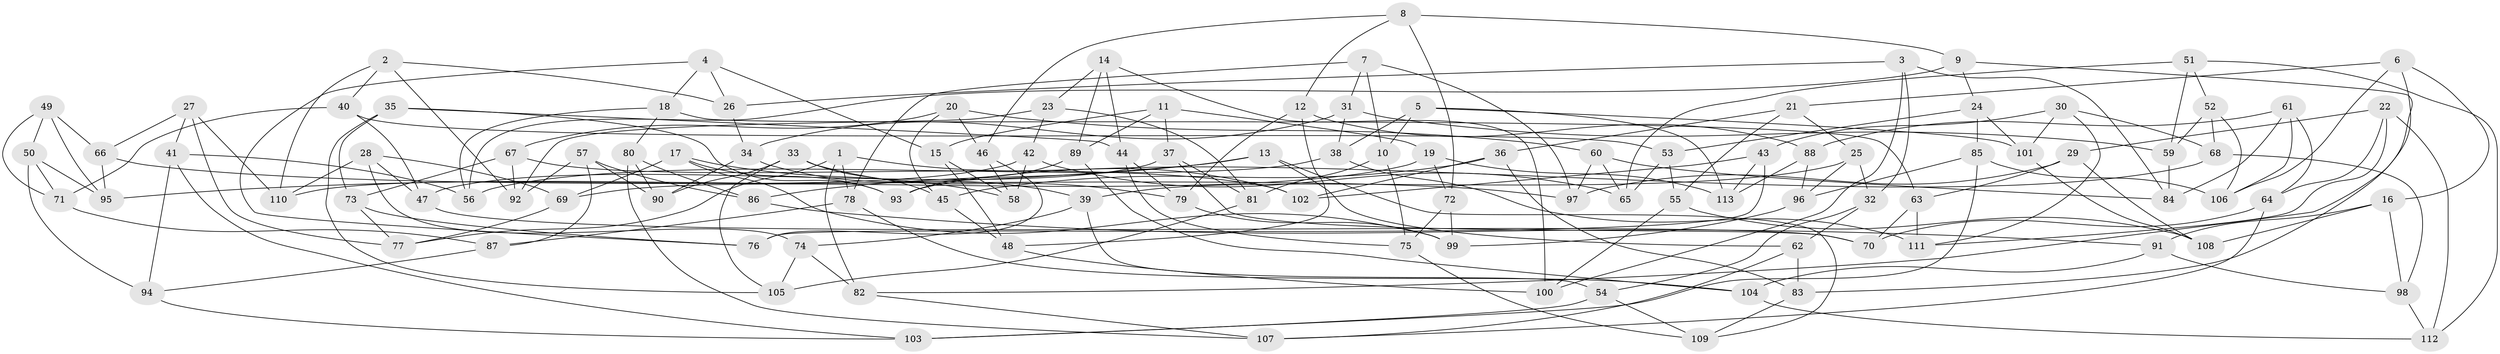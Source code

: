 // coarse degree distribution, {9: 0.13043478260869565, 11: 0.06521739130434782, 10: 0.08695652173913043, 7: 0.043478260869565216, 4: 0.5, 8: 0.043478260869565216, 12: 0.021739130434782608, 6: 0.043478260869565216, 3: 0.06521739130434782}
// Generated by graph-tools (version 1.1) at 2025/53/03/04/25 22:53:46]
// undirected, 113 vertices, 226 edges
graph export_dot {
  node [color=gray90,style=filled];
  1;
  2;
  3;
  4;
  5;
  6;
  7;
  8;
  9;
  10;
  11;
  12;
  13;
  14;
  15;
  16;
  17;
  18;
  19;
  20;
  21;
  22;
  23;
  24;
  25;
  26;
  27;
  28;
  29;
  30;
  31;
  32;
  33;
  34;
  35;
  36;
  37;
  38;
  39;
  40;
  41;
  42;
  43;
  44;
  45;
  46;
  47;
  48;
  49;
  50;
  51;
  52;
  53;
  54;
  55;
  56;
  57;
  58;
  59;
  60;
  61;
  62;
  63;
  64;
  65;
  66;
  67;
  68;
  69;
  70;
  71;
  72;
  73;
  74;
  75;
  76;
  77;
  78;
  79;
  80;
  81;
  82;
  83;
  84;
  85;
  86;
  87;
  88;
  89;
  90;
  91;
  92;
  93;
  94;
  95;
  96;
  97;
  98;
  99;
  100;
  101;
  102;
  103;
  104;
  105;
  106;
  107;
  108;
  109;
  110;
  111;
  112;
  113;
  1 -- 82;
  1 -- 78;
  1 -- 77;
  1 -- 102;
  2 -- 40;
  2 -- 110;
  2 -- 92;
  2 -- 26;
  3 -- 100;
  3 -- 26;
  3 -- 84;
  3 -- 32;
  4 -- 15;
  4 -- 18;
  4 -- 26;
  4 -- 76;
  5 -- 38;
  5 -- 101;
  5 -- 10;
  5 -- 113;
  6 -- 21;
  6 -- 16;
  6 -- 106;
  6 -- 82;
  7 -- 31;
  7 -- 97;
  7 -- 10;
  7 -- 78;
  8 -- 46;
  8 -- 9;
  8 -- 72;
  8 -- 12;
  9 -- 56;
  9 -- 83;
  9 -- 24;
  10 -- 81;
  10 -- 75;
  11 -- 37;
  11 -- 15;
  11 -- 19;
  11 -- 89;
  12 -- 88;
  12 -- 79;
  12 -- 48;
  13 -- 62;
  13 -- 86;
  13 -- 109;
  13 -- 95;
  14 -- 89;
  14 -- 100;
  14 -- 23;
  14 -- 44;
  15 -- 48;
  15 -- 58;
  16 -- 108;
  16 -- 91;
  16 -- 98;
  17 -- 99;
  17 -- 58;
  17 -- 69;
  17 -- 93;
  18 -- 80;
  18 -- 63;
  18 -- 56;
  19 -- 72;
  19 -- 69;
  19 -- 113;
  20 -- 60;
  20 -- 67;
  20 -- 46;
  20 -- 45;
  21 -- 55;
  21 -- 25;
  21 -- 36;
  22 -- 29;
  22 -- 112;
  22 -- 111;
  22 -- 64;
  23 -- 92;
  23 -- 42;
  23 -- 81;
  24 -- 85;
  24 -- 53;
  24 -- 101;
  25 -- 96;
  25 -- 32;
  25 -- 39;
  26 -- 34;
  27 -- 66;
  27 -- 77;
  27 -- 110;
  27 -- 41;
  28 -- 74;
  28 -- 47;
  28 -- 110;
  28 -- 69;
  29 -- 108;
  29 -- 97;
  29 -- 63;
  30 -- 111;
  30 -- 101;
  30 -- 43;
  30 -- 68;
  31 -- 34;
  31 -- 59;
  31 -- 38;
  32 -- 62;
  32 -- 54;
  33 -- 79;
  33 -- 105;
  33 -- 90;
  33 -- 45;
  34 -- 90;
  34 -- 39;
  35 -- 93;
  35 -- 105;
  35 -- 44;
  35 -- 73;
  36 -- 83;
  36 -- 45;
  36 -- 102;
  37 -- 81;
  37 -- 70;
  37 -- 47;
  38 -- 111;
  38 -- 56;
  39 -- 54;
  39 -- 74;
  40 -- 47;
  40 -- 71;
  40 -- 53;
  41 -- 94;
  41 -- 103;
  41 -- 56;
  42 -- 110;
  42 -- 58;
  42 -- 65;
  43 -- 113;
  43 -- 76;
  43 -- 102;
  44 -- 75;
  44 -- 79;
  45 -- 48;
  46 -- 76;
  46 -- 58;
  47 -- 70;
  48 -- 100;
  49 -- 71;
  49 -- 50;
  49 -- 66;
  49 -- 95;
  50 -- 71;
  50 -- 95;
  50 -- 94;
  51 -- 112;
  51 -- 65;
  51 -- 59;
  51 -- 52;
  52 -- 106;
  52 -- 68;
  52 -- 59;
  53 -- 65;
  53 -- 55;
  54 -- 103;
  54 -- 109;
  55 -- 108;
  55 -- 100;
  57 -- 87;
  57 -- 90;
  57 -- 92;
  57 -- 86;
  59 -- 84;
  60 -- 84;
  60 -- 97;
  60 -- 65;
  61 -- 106;
  61 -- 88;
  61 -- 64;
  61 -- 84;
  62 -- 83;
  62 -- 107;
  63 -- 111;
  63 -- 70;
  64 -- 107;
  64 -- 70;
  66 -- 97;
  66 -- 95;
  67 -- 73;
  67 -- 92;
  67 -- 102;
  68 -- 98;
  68 -- 93;
  69 -- 77;
  71 -- 87;
  72 -- 75;
  72 -- 99;
  73 -- 77;
  73 -- 76;
  74 -- 105;
  74 -- 82;
  75 -- 109;
  78 -- 104;
  78 -- 87;
  79 -- 99;
  80 -- 90;
  80 -- 107;
  80 -- 86;
  81 -- 105;
  82 -- 107;
  83 -- 109;
  85 -- 96;
  85 -- 103;
  85 -- 106;
  86 -- 91;
  87 -- 94;
  88 -- 96;
  88 -- 113;
  89 -- 93;
  89 -- 104;
  91 -- 104;
  91 -- 98;
  94 -- 103;
  96 -- 99;
  98 -- 112;
  101 -- 108;
  104 -- 112;
}

